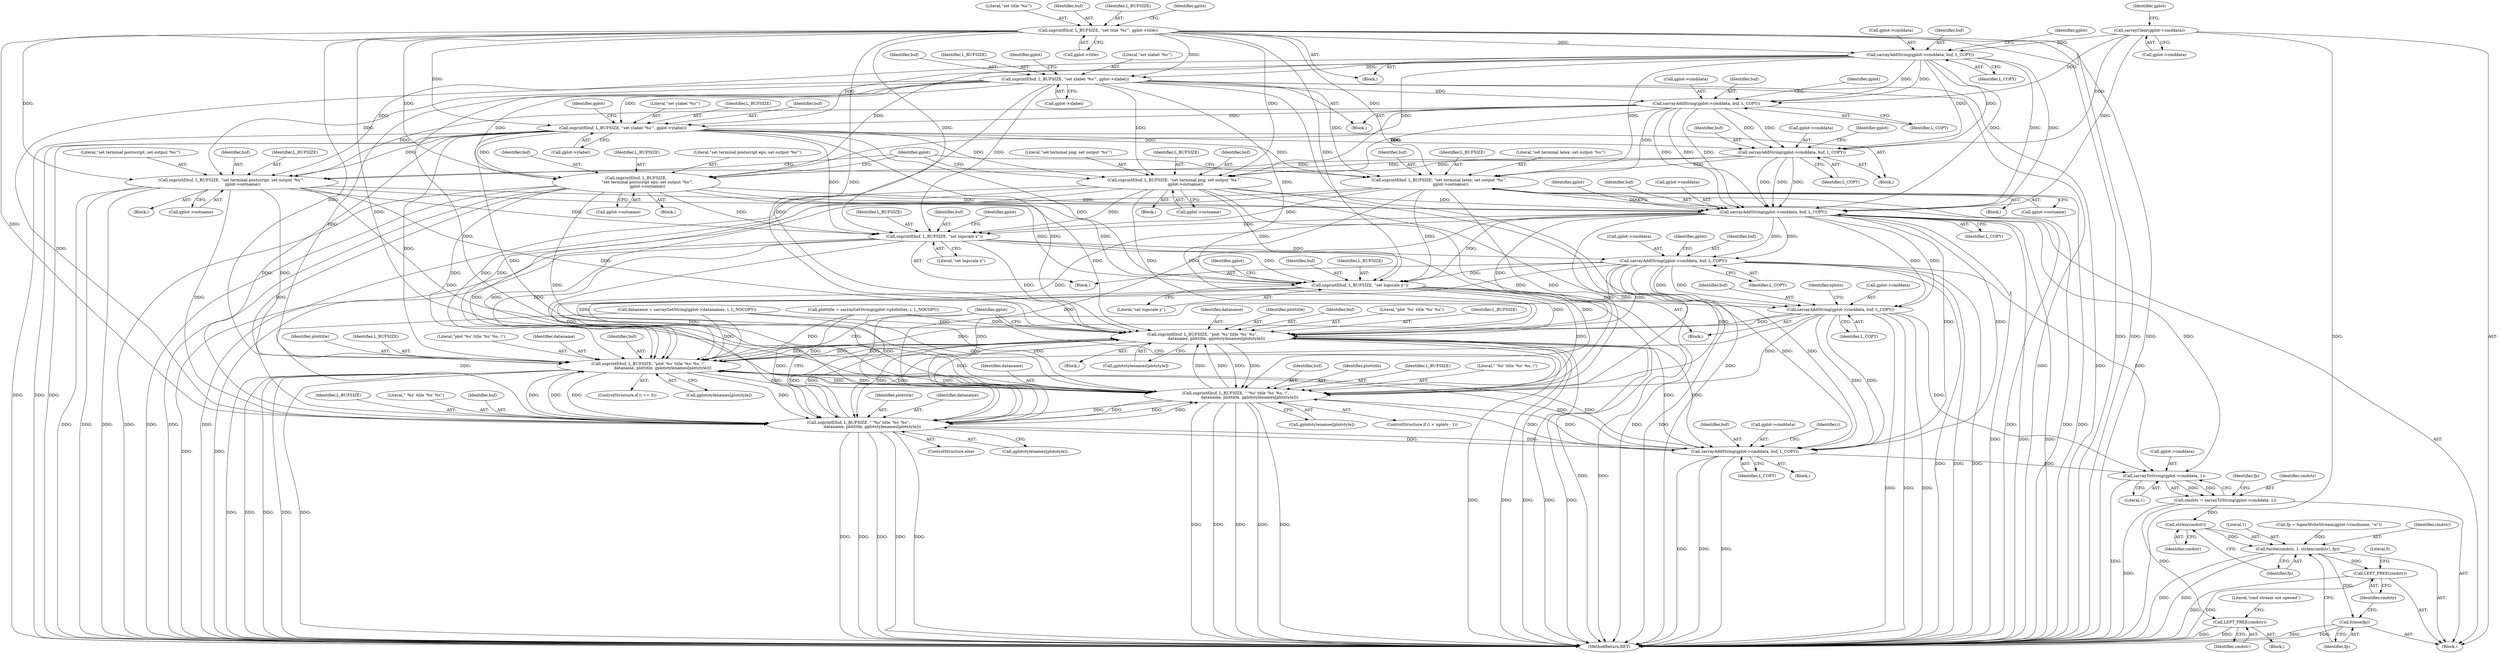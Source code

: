 digraph "0_leptonica_ee301cb2029db8a6289c5295daa42bba7715e99a_2@API" {
"1000173" [label="(Call,snprintf(buf, L_BUFSIZE, \"set ylabel '%s'\", gplot->ylabel))"];
"1000162" [label="(Call,sarrayAddString(gplot->cmddata, buf, L_COPY))"];
"1000128" [label="(Call,sarrayClear(gplot->cmddata))"];
"1000144" [label="(Call,sarrayAddString(gplot->cmddata, buf, L_COPY))"];
"1000137" [label="(Call,snprintf(buf, L_BUFSIZE, \"set title '%s'\", gplot->title))"];
"1000155" [label="(Call,snprintf(buf, L_BUFSIZE, \"set xlabel '%s'\", gplot->xlabel))"];
"1000180" [label="(Call,sarrayAddString(gplot->cmddata, buf, L_COPY))"];
"1000193" [label="(Call,snprintf(buf, L_BUFSIZE, \"set terminal png; set output '%s'\",\n                  gplot->outname))"];
"1000245" [label="(Call,sarrayAddString(gplot->cmddata, buf, L_COPY))"];
"1000264" [label="(Call,snprintf(buf, L_BUFSIZE, \"set logscale x\"))"];
"1000268" [label="(Call,sarrayAddString(gplot->cmddata, buf, L_COPY))"];
"1000287" [label="(Call,snprintf(buf, L_BUFSIZE, \"set logscale y\"))"];
"1000291" [label="(Call,sarrayAddString(gplot->cmddata, buf, L_COPY))"];
"1000341" [label="(Call,snprintf(buf, L_BUFSIZE, \"plot '%s' title '%s' %s\",\n                      dataname, plottitle, gplotstylenames[plotstyle]))"];
"1000356" [label="(Call,snprintf(buf, L_BUFSIZE, \"plot '%s' title '%s' %s, \\\",\n                      dataname, plottitle, gplotstylenames[plotstyle]))"];
"1000372" [label="(Call,snprintf(buf, L_BUFSIZE, \" '%s' title '%s' %s, \\\",\n                      dataname, plottitle, gplotstylenames[plotstyle]))"];
"1000382" [label="(Call,snprintf(buf, L_BUFSIZE, \" '%s' title '%s' %s\",\n                      dataname, plottitle, gplotstylenames[plotstyle]))"];
"1000391" [label="(Call,sarrayAddString(gplot->cmddata, buf, L_COPY))"];
"1000399" [label="(Call,sarrayToString(gplot->cmddata, 1))"];
"1000397" [label="(Call,cmdstr = sarrayToString(gplot->cmddata, 1))"];
"1000415" [label="(Call,LEPT_FREE(cmdstr))"];
"1000425" [label="(Call,strlen(cmdstr))"];
"1000422" [label="(Call,fwrite(cmdstr, 1, strlen(cmdstr), fp))"];
"1000428" [label="(Call,fclose(fp))"];
"1000430" [label="(Call,LEPT_FREE(cmdstr))"];
"1000208" [label="(Call,snprintf(buf, L_BUFSIZE, \"set terminal postscript; set output '%s'\",\n                  gplot->outname))"];
"1000223" [label="(Call,snprintf(buf, L_BUFSIZE,\n                  \"set terminal postscript eps; set output '%s'\",\n                  gplot->outname))"];
"1000238" [label="(Call,snprintf(buf, L_BUFSIZE, \"set terminal latex; set output '%s'\",\n                  gplot->outname))"];
"1000287" [label="(Call,snprintf(buf, L_BUFSIZE, \"set logscale y\"))"];
"1000148" [label="(Identifier,buf)"];
"1000195" [label="(Identifier,L_BUFSIZE)"];
"1000227" [label="(Call,gplot->outname)"];
"1000185" [label="(Identifier,L_COPY)"];
"1000429" [label="(Identifier,fp)"];
"1000387" [label="(Identifier,plottitle)"];
"1000155" [label="(Call,snprintf(buf, L_BUFSIZE, \"set xlabel '%s'\", gplot->xlabel))"];
"1000373" [label="(Identifier,buf)"];
"1000345" [label="(Identifier,dataname)"];
"1000293" [label="(Identifier,gplot)"];
"1000395" [label="(Identifier,buf)"];
"1000422" [label="(Call,fwrite(cmdstr, 1, strlen(cmdstr), fp))"];
"1000346" [label="(Identifier,plottitle)"];
"1000397" [label="(Call,cmdstr = sarrayToString(gplot->cmddata, 1))"];
"1000152" [label="(Identifier,gplot)"];
"1000357" [label="(Identifier,buf)"];
"1000377" [label="(Identifier,plottitle)"];
"1000240" [label="(Identifier,L_BUFSIZE)"];
"1000374" [label="(Identifier,L_BUFSIZE)"];
"1000177" [label="(Call,gplot->ylabel)"];
"1000272" [label="(Identifier,buf)"];
"1000295" [label="(Identifier,buf)"];
"1000425" [label="(Call,strlen(cmdstr))"];
"1000290" [label="(Literal,\"set logscale y\")"];
"1000386" [label="(Identifier,dataname)"];
"1000207" [label="(Block,)"];
"1000392" [label="(Call,gplot->cmddata)"];
"1000291" [label="(Call,sarrayAddString(gplot->cmddata, buf, L_COPY))"];
"1000384" [label="(Identifier,L_BUFSIZE)"];
"1000385" [label="(Literal,\" '%s' title '%s' %s\")"];
"1000273" [label="(Identifier,L_COPY)"];
"1000407" [label="(Identifier,fp)"];
"1000375" [label="(Literal,\" '%s' title '%s' %s, \\\")"];
"1000167" [label="(Identifier,L_COPY)"];
"1000157" [label="(Identifier,L_BUFSIZE)"];
"1000423" [label="(Identifier,cmdstr)"];
"1000172" [label="(Block,)"];
"1000154" [label="(Block,)"];
"1000193" [label="(Call,snprintf(buf, L_BUFSIZE, \"set terminal png; set output '%s'\",\n                  gplot->outname))"];
"1000321" [label="(Call,dataname = sarrayGetString(gplot->datanames, i, L_NOCOPY))"];
"1000182" [label="(Identifier,gplot)"];
"1000176" [label="(Literal,\"set ylabel '%s'\")"];
"1000361" [label="(Identifier,plottitle)"];
"1000296" [label="(Identifier,L_COPY)"];
"1000342" [label="(Identifier,buf)"];
"1000211" [label="(Literal,\"set terminal postscript; set output '%s'\")"];
"1000139" [label="(Identifier,L_BUFSIZE)"];
"1000225" [label="(Identifier,L_BUFSIZE)"];
"1000433" [label="(Literal,0)"];
"1000366" [label="(ControlStructure,if (i < nplots - 1))"];
"1000162" [label="(Call,sarrayAddString(gplot->cmddata, buf, L_COPY))"];
"1000383" [label="(Identifier,buf)"];
"1000267" [label="(Literal,\"set logscale x\")"];
"1000358" [label="(Identifier,L_BUFSIZE)"];
"1000288" [label="(Identifier,buf)"];
"1000250" [label="(Identifier,L_COPY)"];
"1000164" [label="(Identifier,gplot)"];
"1000382" [label="(Call,snprintf(buf, L_BUFSIZE, \" '%s' title '%s' %s\",\n                      dataname, plottitle, gplotstylenames[plotstyle]))"];
"1000352" [label="(ControlStructure,if (i == 0))"];
"1000238" [label="(Call,snprintf(buf, L_BUFSIZE, \"set terminal latex; set output '%s'\",\n                  gplot->outname))"];
"1000222" [label="(Block,)"];
"1000341" [label="(Call,snprintf(buf, L_BUFSIZE, \"plot '%s' title '%s' %s\",\n                      dataname, plottitle, gplotstylenames[plotstyle]))"];
"1000146" [label="(Identifier,gplot)"];
"1000359" [label="(Literal,\"plot '%s' title '%s' %s, \\\")"];
"1000255" [label="(Identifier,gplot)"];
"1000393" [label="(Identifier,gplot)"];
"1000194" [label="(Identifier,buf)"];
"1000431" [label="(Identifier,cmdstr)"];
"1000400" [label="(Call,gplot->cmddata)"];
"1000376" [label="(Identifier,dataname)"];
"1000129" [label="(Call,gplot->cmddata)"];
"1000430" [label="(Call,LEPT_FREE(cmdstr))"];
"1000415" [label="(Call,LEPT_FREE(cmdstr))"];
"1000197" [label="(Call,gplot->outname)"];
"1000344" [label="(Literal,\"plot '%s' title '%s' %s\")"];
"1000128" [label="(Call,sarrayClear(gplot->cmddata))"];
"1000268" [label="(Call,sarrayAddString(gplot->cmddata, buf, L_COPY))"];
"1000372" [label="(Call,snprintf(buf, L_BUFSIZE, \" '%s' title '%s' %s, \\\",\n                      dataname, plottitle, gplotstylenames[plotstyle]))"];
"1000414" [label="(Block,)"];
"1000416" [label="(Identifier,cmdstr)"];
"1000362" [label="(Call,gplotstylenames[plotstyle])"];
"1000249" [label="(Identifier,buf)"];
"1000298" [label="(Identifier,nplots)"];
"1000226" [label="(Literal,\"set terminal postscript eps; set output '%s'\")"];
"1000170" [label="(Identifier,gplot)"];
"1000237" [label="(Block,)"];
"1000159" [label="(Call,gplot->xlabel)"];
"1000192" [label="(Block,)"];
"1000140" [label="(Literal,\"set title '%s'\")"];
"1000241" [label="(Literal,\"set terminal latex; set output '%s'\")"];
"1000427" [label="(Identifier,fp)"];
"1000209" [label="(Identifier,buf)"];
"1000145" [label="(Call,gplot->cmddata)"];
"1000265" [label="(Identifier,buf)"];
"1000180" [label="(Call,sarrayAddString(gplot->cmddata, buf, L_COPY))"];
"1000181" [label="(Call,gplot->cmddata)"];
"1000424" [label="(Literal,1)"];
"1000137" [label="(Call,snprintf(buf, L_BUFSIZE, \"set title '%s'\", gplot->title))"];
"1000356" [label="(Call,snprintf(buf, L_BUFSIZE, \"plot '%s' title '%s' %s, \\\",\n                      dataname, plottitle, gplotstylenames[plotstyle]))"];
"1000173" [label="(Call,snprintf(buf, L_BUFSIZE, \"set ylabel '%s'\", gplot->ylabel))"];
"1000381" [label="(ControlStructure,else)"];
"1000343" [label="(Identifier,L_BUFSIZE)"];
"1000286" [label="(Block,)"];
"1000158" [label="(Literal,\"set xlabel '%s'\")"];
"1000347" [label="(Call,gplotstylenames[plotstyle])"];
"1000210" [label="(Identifier,L_BUFSIZE)"];
"1000391" [label="(Call,sarrayAddString(gplot->cmddata, buf, L_COPY))"];
"1000312" [label="(Block,)"];
"1000403" [label="(Literal,1)"];
"1000434" [label="(MethodReturn,RET)"];
"1000189" [label="(Identifier,gplot)"];
"1000399" [label="(Call,sarrayToString(gplot->cmddata, 1))"];
"1000269" [label="(Call,gplot->cmddata)"];
"1000246" [label="(Call,gplot->cmddata)"];
"1000138" [label="(Identifier,buf)"];
"1000245" [label="(Call,sarrayAddString(gplot->cmddata, buf, L_COPY))"];
"1000175" [label="(Identifier,L_BUFSIZE)"];
"1000340" [label="(Block,)"];
"1000208" [label="(Call,snprintf(buf, L_BUFSIZE, \"set terminal postscript; set output '%s'\",\n                  gplot->outname))"];
"1000163" [label="(Call,gplot->cmddata)"];
"1000149" [label="(Identifier,L_COPY)"];
"1000109" [label="(Block,)"];
"1000196" [label="(Literal,\"set terminal png; set output '%s'\")"];
"1000278" [label="(Identifier,gplot)"];
"1000426" [label="(Identifier,cmdstr)"];
"1000224" [label="(Identifier,buf)"];
"1000174" [label="(Identifier,buf)"];
"1000398" [label="(Identifier,cmdstr)"];
"1000360" [label="(Identifier,dataname)"];
"1000311" [label="(Identifier,i)"];
"1000166" [label="(Identifier,buf)"];
"1000270" [label="(Identifier,gplot)"];
"1000419" [label="(Literal,\"cmd stream not opened\")"];
"1000239" [label="(Identifier,buf)"];
"1000406" [label="(Call,fp = fopenWriteStream(gplot->cmdname, \"w\"))"];
"1000378" [label="(Call,gplotstylenames[plotstyle])"];
"1000313" [label="(Call,plottitle = sarrayGetString(gplot->plottitles, i, L_NOCOPY))"];
"1000388" [label="(Call,gplotstylenames[plotstyle])"];
"1000144" [label="(Call,sarrayAddString(gplot->cmddata, buf, L_COPY))"];
"1000242" [label="(Call,gplot->outname)"];
"1000289" [label="(Identifier,L_BUFSIZE)"];
"1000264" [label="(Call,snprintf(buf, L_BUFSIZE, \"set logscale x\"))"];
"1000396" [label="(Identifier,L_COPY)"];
"1000428" [label="(Call,fclose(fp))"];
"1000212" [label="(Call,gplot->outname)"];
"1000292" [label="(Call,gplot->cmddata)"];
"1000141" [label="(Call,gplot->title)"];
"1000156" [label="(Identifier,buf)"];
"1000247" [label="(Identifier,gplot)"];
"1000266" [label="(Identifier,L_BUFSIZE)"];
"1000263" [label="(Block,)"];
"1000184" [label="(Identifier,buf)"];
"1000223" [label="(Call,snprintf(buf, L_BUFSIZE,\n                  \"set terminal postscript eps; set output '%s'\",\n                  gplot->outname))"];
"1000136" [label="(Block,)"];
"1000134" [label="(Identifier,gplot)"];
"1000173" -> "1000172"  [label="AST: "];
"1000173" -> "1000177"  [label="CFG: "];
"1000174" -> "1000173"  [label="AST: "];
"1000175" -> "1000173"  [label="AST: "];
"1000176" -> "1000173"  [label="AST: "];
"1000177" -> "1000173"  [label="AST: "];
"1000182" -> "1000173"  [label="CFG: "];
"1000173" -> "1000434"  [label="DDG: "];
"1000173" -> "1000434"  [label="DDG: "];
"1000173" -> "1000434"  [label="DDG: "];
"1000162" -> "1000173"  [label="DDG: "];
"1000144" -> "1000173"  [label="DDG: "];
"1000155" -> "1000173"  [label="DDG: "];
"1000137" -> "1000173"  [label="DDG: "];
"1000173" -> "1000180"  [label="DDG: "];
"1000173" -> "1000193"  [label="DDG: "];
"1000173" -> "1000208"  [label="DDG: "];
"1000173" -> "1000223"  [label="DDG: "];
"1000173" -> "1000238"  [label="DDG: "];
"1000173" -> "1000264"  [label="DDG: "];
"1000173" -> "1000287"  [label="DDG: "];
"1000173" -> "1000341"  [label="DDG: "];
"1000173" -> "1000356"  [label="DDG: "];
"1000173" -> "1000372"  [label="DDG: "];
"1000173" -> "1000382"  [label="DDG: "];
"1000162" -> "1000154"  [label="AST: "];
"1000162" -> "1000167"  [label="CFG: "];
"1000163" -> "1000162"  [label="AST: "];
"1000166" -> "1000162"  [label="AST: "];
"1000167" -> "1000162"  [label="AST: "];
"1000170" -> "1000162"  [label="CFG: "];
"1000128" -> "1000162"  [label="DDG: "];
"1000144" -> "1000162"  [label="DDG: "];
"1000144" -> "1000162"  [label="DDG: "];
"1000155" -> "1000162"  [label="DDG: "];
"1000162" -> "1000180"  [label="DDG: "];
"1000162" -> "1000180"  [label="DDG: "];
"1000162" -> "1000193"  [label="DDG: "];
"1000162" -> "1000208"  [label="DDG: "];
"1000162" -> "1000223"  [label="DDG: "];
"1000162" -> "1000238"  [label="DDG: "];
"1000162" -> "1000245"  [label="DDG: "];
"1000162" -> "1000245"  [label="DDG: "];
"1000162" -> "1000245"  [label="DDG: "];
"1000128" -> "1000109"  [label="AST: "];
"1000128" -> "1000129"  [label="CFG: "];
"1000129" -> "1000128"  [label="AST: "];
"1000134" -> "1000128"  [label="CFG: "];
"1000128" -> "1000434"  [label="DDG: "];
"1000128" -> "1000144"  [label="DDG: "];
"1000128" -> "1000180"  [label="DDG: "];
"1000128" -> "1000245"  [label="DDG: "];
"1000144" -> "1000136"  [label="AST: "];
"1000144" -> "1000149"  [label="CFG: "];
"1000145" -> "1000144"  [label="AST: "];
"1000148" -> "1000144"  [label="AST: "];
"1000149" -> "1000144"  [label="AST: "];
"1000152" -> "1000144"  [label="CFG: "];
"1000137" -> "1000144"  [label="DDG: "];
"1000144" -> "1000155"  [label="DDG: "];
"1000144" -> "1000180"  [label="DDG: "];
"1000144" -> "1000180"  [label="DDG: "];
"1000144" -> "1000193"  [label="DDG: "];
"1000144" -> "1000208"  [label="DDG: "];
"1000144" -> "1000223"  [label="DDG: "];
"1000144" -> "1000238"  [label="DDG: "];
"1000144" -> "1000245"  [label="DDG: "];
"1000144" -> "1000245"  [label="DDG: "];
"1000144" -> "1000245"  [label="DDG: "];
"1000137" -> "1000136"  [label="AST: "];
"1000137" -> "1000141"  [label="CFG: "];
"1000138" -> "1000137"  [label="AST: "];
"1000139" -> "1000137"  [label="AST: "];
"1000140" -> "1000137"  [label="AST: "];
"1000141" -> "1000137"  [label="AST: "];
"1000146" -> "1000137"  [label="CFG: "];
"1000137" -> "1000434"  [label="DDG: "];
"1000137" -> "1000434"  [label="DDG: "];
"1000137" -> "1000434"  [label="DDG: "];
"1000137" -> "1000155"  [label="DDG: "];
"1000137" -> "1000193"  [label="DDG: "];
"1000137" -> "1000208"  [label="DDG: "];
"1000137" -> "1000223"  [label="DDG: "];
"1000137" -> "1000238"  [label="DDG: "];
"1000137" -> "1000264"  [label="DDG: "];
"1000137" -> "1000287"  [label="DDG: "];
"1000137" -> "1000341"  [label="DDG: "];
"1000137" -> "1000356"  [label="DDG: "];
"1000137" -> "1000372"  [label="DDG: "];
"1000137" -> "1000382"  [label="DDG: "];
"1000155" -> "1000154"  [label="AST: "];
"1000155" -> "1000159"  [label="CFG: "];
"1000156" -> "1000155"  [label="AST: "];
"1000157" -> "1000155"  [label="AST: "];
"1000158" -> "1000155"  [label="AST: "];
"1000159" -> "1000155"  [label="AST: "];
"1000164" -> "1000155"  [label="CFG: "];
"1000155" -> "1000434"  [label="DDG: "];
"1000155" -> "1000434"  [label="DDG: "];
"1000155" -> "1000434"  [label="DDG: "];
"1000155" -> "1000193"  [label="DDG: "];
"1000155" -> "1000208"  [label="DDG: "];
"1000155" -> "1000223"  [label="DDG: "];
"1000155" -> "1000238"  [label="DDG: "];
"1000155" -> "1000264"  [label="DDG: "];
"1000155" -> "1000287"  [label="DDG: "];
"1000155" -> "1000341"  [label="DDG: "];
"1000155" -> "1000356"  [label="DDG: "];
"1000155" -> "1000372"  [label="DDG: "];
"1000155" -> "1000382"  [label="DDG: "];
"1000180" -> "1000172"  [label="AST: "];
"1000180" -> "1000185"  [label="CFG: "];
"1000181" -> "1000180"  [label="AST: "];
"1000184" -> "1000180"  [label="AST: "];
"1000185" -> "1000180"  [label="AST: "];
"1000189" -> "1000180"  [label="CFG: "];
"1000180" -> "1000193"  [label="DDG: "];
"1000180" -> "1000208"  [label="DDG: "];
"1000180" -> "1000223"  [label="DDG: "];
"1000180" -> "1000238"  [label="DDG: "];
"1000180" -> "1000245"  [label="DDG: "];
"1000180" -> "1000245"  [label="DDG: "];
"1000180" -> "1000245"  [label="DDG: "];
"1000193" -> "1000192"  [label="AST: "];
"1000193" -> "1000197"  [label="CFG: "];
"1000194" -> "1000193"  [label="AST: "];
"1000195" -> "1000193"  [label="AST: "];
"1000196" -> "1000193"  [label="AST: "];
"1000197" -> "1000193"  [label="AST: "];
"1000247" -> "1000193"  [label="CFG: "];
"1000193" -> "1000434"  [label="DDG: "];
"1000193" -> "1000434"  [label="DDG: "];
"1000193" -> "1000434"  [label="DDG: "];
"1000193" -> "1000245"  [label="DDG: "];
"1000193" -> "1000264"  [label="DDG: "];
"1000193" -> "1000287"  [label="DDG: "];
"1000193" -> "1000341"  [label="DDG: "];
"1000193" -> "1000356"  [label="DDG: "];
"1000193" -> "1000372"  [label="DDG: "];
"1000193" -> "1000382"  [label="DDG: "];
"1000245" -> "1000109"  [label="AST: "];
"1000245" -> "1000250"  [label="CFG: "];
"1000246" -> "1000245"  [label="AST: "];
"1000249" -> "1000245"  [label="AST: "];
"1000250" -> "1000245"  [label="AST: "];
"1000255" -> "1000245"  [label="CFG: "];
"1000245" -> "1000434"  [label="DDG: "];
"1000245" -> "1000434"  [label="DDG: "];
"1000245" -> "1000434"  [label="DDG: "];
"1000208" -> "1000245"  [label="DDG: "];
"1000238" -> "1000245"  [label="DDG: "];
"1000223" -> "1000245"  [label="DDG: "];
"1000245" -> "1000264"  [label="DDG: "];
"1000245" -> "1000268"  [label="DDG: "];
"1000245" -> "1000268"  [label="DDG: "];
"1000245" -> "1000287"  [label="DDG: "];
"1000245" -> "1000291"  [label="DDG: "];
"1000245" -> "1000291"  [label="DDG: "];
"1000245" -> "1000341"  [label="DDG: "];
"1000245" -> "1000356"  [label="DDG: "];
"1000245" -> "1000372"  [label="DDG: "];
"1000245" -> "1000382"  [label="DDG: "];
"1000245" -> "1000391"  [label="DDG: "];
"1000245" -> "1000391"  [label="DDG: "];
"1000245" -> "1000399"  [label="DDG: "];
"1000264" -> "1000263"  [label="AST: "];
"1000264" -> "1000267"  [label="CFG: "];
"1000265" -> "1000264"  [label="AST: "];
"1000266" -> "1000264"  [label="AST: "];
"1000267" -> "1000264"  [label="AST: "];
"1000270" -> "1000264"  [label="CFG: "];
"1000264" -> "1000434"  [label="DDG: "];
"1000264" -> "1000434"  [label="DDG: "];
"1000223" -> "1000264"  [label="DDG: "];
"1000208" -> "1000264"  [label="DDG: "];
"1000238" -> "1000264"  [label="DDG: "];
"1000264" -> "1000268"  [label="DDG: "];
"1000264" -> "1000287"  [label="DDG: "];
"1000264" -> "1000341"  [label="DDG: "];
"1000264" -> "1000356"  [label="DDG: "];
"1000264" -> "1000372"  [label="DDG: "];
"1000264" -> "1000382"  [label="DDG: "];
"1000268" -> "1000263"  [label="AST: "];
"1000268" -> "1000273"  [label="CFG: "];
"1000269" -> "1000268"  [label="AST: "];
"1000272" -> "1000268"  [label="AST: "];
"1000273" -> "1000268"  [label="AST: "];
"1000278" -> "1000268"  [label="CFG: "];
"1000268" -> "1000434"  [label="DDG: "];
"1000268" -> "1000434"  [label="DDG: "];
"1000268" -> "1000434"  [label="DDG: "];
"1000268" -> "1000287"  [label="DDG: "];
"1000268" -> "1000291"  [label="DDG: "];
"1000268" -> "1000291"  [label="DDG: "];
"1000268" -> "1000341"  [label="DDG: "];
"1000268" -> "1000356"  [label="DDG: "];
"1000268" -> "1000372"  [label="DDG: "];
"1000268" -> "1000382"  [label="DDG: "];
"1000268" -> "1000391"  [label="DDG: "];
"1000268" -> "1000391"  [label="DDG: "];
"1000268" -> "1000399"  [label="DDG: "];
"1000287" -> "1000286"  [label="AST: "];
"1000287" -> "1000290"  [label="CFG: "];
"1000288" -> "1000287"  [label="AST: "];
"1000289" -> "1000287"  [label="AST: "];
"1000290" -> "1000287"  [label="AST: "];
"1000293" -> "1000287"  [label="CFG: "];
"1000287" -> "1000434"  [label="DDG: "];
"1000287" -> "1000434"  [label="DDG: "];
"1000223" -> "1000287"  [label="DDG: "];
"1000208" -> "1000287"  [label="DDG: "];
"1000238" -> "1000287"  [label="DDG: "];
"1000287" -> "1000291"  [label="DDG: "];
"1000287" -> "1000341"  [label="DDG: "];
"1000287" -> "1000356"  [label="DDG: "];
"1000287" -> "1000372"  [label="DDG: "];
"1000287" -> "1000382"  [label="DDG: "];
"1000291" -> "1000286"  [label="AST: "];
"1000291" -> "1000296"  [label="CFG: "];
"1000292" -> "1000291"  [label="AST: "];
"1000295" -> "1000291"  [label="AST: "];
"1000296" -> "1000291"  [label="AST: "];
"1000298" -> "1000291"  [label="CFG: "];
"1000291" -> "1000434"  [label="DDG: "];
"1000291" -> "1000434"  [label="DDG: "];
"1000291" -> "1000434"  [label="DDG: "];
"1000291" -> "1000341"  [label="DDG: "];
"1000291" -> "1000356"  [label="DDG: "];
"1000291" -> "1000372"  [label="DDG: "];
"1000291" -> "1000382"  [label="DDG: "];
"1000291" -> "1000391"  [label="DDG: "];
"1000291" -> "1000391"  [label="DDG: "];
"1000291" -> "1000399"  [label="DDG: "];
"1000341" -> "1000340"  [label="AST: "];
"1000341" -> "1000347"  [label="CFG: "];
"1000342" -> "1000341"  [label="AST: "];
"1000343" -> "1000341"  [label="AST: "];
"1000344" -> "1000341"  [label="AST: "];
"1000345" -> "1000341"  [label="AST: "];
"1000346" -> "1000341"  [label="AST: "];
"1000347" -> "1000341"  [label="AST: "];
"1000393" -> "1000341"  [label="CFG: "];
"1000341" -> "1000434"  [label="DDG: "];
"1000341" -> "1000434"  [label="DDG: "];
"1000341" -> "1000434"  [label="DDG: "];
"1000341" -> "1000434"  [label="DDG: "];
"1000341" -> "1000434"  [label="DDG: "];
"1000391" -> "1000341"  [label="DDG: "];
"1000223" -> "1000341"  [label="DDG: "];
"1000208" -> "1000341"  [label="DDG: "];
"1000238" -> "1000341"  [label="DDG: "];
"1000372" -> "1000341"  [label="DDG: "];
"1000372" -> "1000341"  [label="DDG: "];
"1000382" -> "1000341"  [label="DDG: "];
"1000382" -> "1000341"  [label="DDG: "];
"1000356" -> "1000341"  [label="DDG: "];
"1000356" -> "1000341"  [label="DDG: "];
"1000321" -> "1000341"  [label="DDG: "];
"1000313" -> "1000341"  [label="DDG: "];
"1000341" -> "1000356"  [label="DDG: "];
"1000341" -> "1000356"  [label="DDG: "];
"1000341" -> "1000372"  [label="DDG: "];
"1000341" -> "1000372"  [label="DDG: "];
"1000341" -> "1000382"  [label="DDG: "];
"1000341" -> "1000382"  [label="DDG: "];
"1000341" -> "1000391"  [label="DDG: "];
"1000356" -> "1000352"  [label="AST: "];
"1000356" -> "1000362"  [label="CFG: "];
"1000357" -> "1000356"  [label="AST: "];
"1000358" -> "1000356"  [label="AST: "];
"1000359" -> "1000356"  [label="AST: "];
"1000360" -> "1000356"  [label="AST: "];
"1000361" -> "1000356"  [label="AST: "];
"1000362" -> "1000356"  [label="AST: "];
"1000393" -> "1000356"  [label="CFG: "];
"1000356" -> "1000434"  [label="DDG: "];
"1000356" -> "1000434"  [label="DDG: "];
"1000356" -> "1000434"  [label="DDG: "];
"1000356" -> "1000434"  [label="DDG: "];
"1000356" -> "1000434"  [label="DDG: "];
"1000391" -> "1000356"  [label="DDG: "];
"1000223" -> "1000356"  [label="DDG: "];
"1000208" -> "1000356"  [label="DDG: "];
"1000238" -> "1000356"  [label="DDG: "];
"1000372" -> "1000356"  [label="DDG: "];
"1000372" -> "1000356"  [label="DDG: "];
"1000382" -> "1000356"  [label="DDG: "];
"1000382" -> "1000356"  [label="DDG: "];
"1000321" -> "1000356"  [label="DDG: "];
"1000313" -> "1000356"  [label="DDG: "];
"1000356" -> "1000372"  [label="DDG: "];
"1000356" -> "1000372"  [label="DDG: "];
"1000356" -> "1000382"  [label="DDG: "];
"1000356" -> "1000382"  [label="DDG: "];
"1000356" -> "1000391"  [label="DDG: "];
"1000372" -> "1000366"  [label="AST: "];
"1000372" -> "1000378"  [label="CFG: "];
"1000373" -> "1000372"  [label="AST: "];
"1000374" -> "1000372"  [label="AST: "];
"1000375" -> "1000372"  [label="AST: "];
"1000376" -> "1000372"  [label="AST: "];
"1000377" -> "1000372"  [label="AST: "];
"1000378" -> "1000372"  [label="AST: "];
"1000393" -> "1000372"  [label="CFG: "];
"1000372" -> "1000434"  [label="DDG: "];
"1000372" -> "1000434"  [label="DDG: "];
"1000372" -> "1000434"  [label="DDG: "];
"1000372" -> "1000434"  [label="DDG: "];
"1000372" -> "1000434"  [label="DDG: "];
"1000391" -> "1000372"  [label="DDG: "];
"1000223" -> "1000372"  [label="DDG: "];
"1000208" -> "1000372"  [label="DDG: "];
"1000238" -> "1000372"  [label="DDG: "];
"1000382" -> "1000372"  [label="DDG: "];
"1000382" -> "1000372"  [label="DDG: "];
"1000321" -> "1000372"  [label="DDG: "];
"1000313" -> "1000372"  [label="DDG: "];
"1000372" -> "1000382"  [label="DDG: "];
"1000372" -> "1000382"  [label="DDG: "];
"1000372" -> "1000391"  [label="DDG: "];
"1000382" -> "1000381"  [label="AST: "];
"1000382" -> "1000388"  [label="CFG: "];
"1000383" -> "1000382"  [label="AST: "];
"1000384" -> "1000382"  [label="AST: "];
"1000385" -> "1000382"  [label="AST: "];
"1000386" -> "1000382"  [label="AST: "];
"1000387" -> "1000382"  [label="AST: "];
"1000388" -> "1000382"  [label="AST: "];
"1000393" -> "1000382"  [label="CFG: "];
"1000382" -> "1000434"  [label="DDG: "];
"1000382" -> "1000434"  [label="DDG: "];
"1000382" -> "1000434"  [label="DDG: "];
"1000382" -> "1000434"  [label="DDG: "];
"1000382" -> "1000434"  [label="DDG: "];
"1000391" -> "1000382"  [label="DDG: "];
"1000223" -> "1000382"  [label="DDG: "];
"1000208" -> "1000382"  [label="DDG: "];
"1000238" -> "1000382"  [label="DDG: "];
"1000321" -> "1000382"  [label="DDG: "];
"1000313" -> "1000382"  [label="DDG: "];
"1000382" -> "1000391"  [label="DDG: "];
"1000391" -> "1000312"  [label="AST: "];
"1000391" -> "1000396"  [label="CFG: "];
"1000392" -> "1000391"  [label="AST: "];
"1000395" -> "1000391"  [label="AST: "];
"1000396" -> "1000391"  [label="AST: "];
"1000311" -> "1000391"  [label="CFG: "];
"1000391" -> "1000434"  [label="DDG: "];
"1000391" -> "1000434"  [label="DDG: "];
"1000391" -> "1000434"  [label="DDG: "];
"1000391" -> "1000399"  [label="DDG: "];
"1000399" -> "1000397"  [label="AST: "];
"1000399" -> "1000403"  [label="CFG: "];
"1000400" -> "1000399"  [label="AST: "];
"1000403" -> "1000399"  [label="AST: "];
"1000397" -> "1000399"  [label="CFG: "];
"1000399" -> "1000434"  [label="DDG: "];
"1000399" -> "1000397"  [label="DDG: "];
"1000399" -> "1000397"  [label="DDG: "];
"1000397" -> "1000109"  [label="AST: "];
"1000398" -> "1000397"  [label="AST: "];
"1000407" -> "1000397"  [label="CFG: "];
"1000397" -> "1000434"  [label="DDG: "];
"1000397" -> "1000415"  [label="DDG: "];
"1000397" -> "1000425"  [label="DDG: "];
"1000415" -> "1000414"  [label="AST: "];
"1000415" -> "1000416"  [label="CFG: "];
"1000416" -> "1000415"  [label="AST: "];
"1000419" -> "1000415"  [label="CFG: "];
"1000415" -> "1000434"  [label="DDG: "];
"1000415" -> "1000434"  [label="DDG: "];
"1000425" -> "1000422"  [label="AST: "];
"1000425" -> "1000426"  [label="CFG: "];
"1000426" -> "1000425"  [label="AST: "];
"1000427" -> "1000425"  [label="CFG: "];
"1000425" -> "1000422"  [label="DDG: "];
"1000422" -> "1000109"  [label="AST: "];
"1000422" -> "1000427"  [label="CFG: "];
"1000423" -> "1000422"  [label="AST: "];
"1000424" -> "1000422"  [label="AST: "];
"1000427" -> "1000422"  [label="AST: "];
"1000429" -> "1000422"  [label="CFG: "];
"1000422" -> "1000434"  [label="DDG: "];
"1000422" -> "1000434"  [label="DDG: "];
"1000406" -> "1000422"  [label="DDG: "];
"1000422" -> "1000428"  [label="DDG: "];
"1000422" -> "1000430"  [label="DDG: "];
"1000428" -> "1000109"  [label="AST: "];
"1000428" -> "1000429"  [label="CFG: "];
"1000429" -> "1000428"  [label="AST: "];
"1000431" -> "1000428"  [label="CFG: "];
"1000428" -> "1000434"  [label="DDG: "];
"1000428" -> "1000434"  [label="DDG: "];
"1000430" -> "1000109"  [label="AST: "];
"1000430" -> "1000431"  [label="CFG: "];
"1000431" -> "1000430"  [label="AST: "];
"1000433" -> "1000430"  [label="CFG: "];
"1000430" -> "1000434"  [label="DDG: "];
"1000430" -> "1000434"  [label="DDG: "];
"1000208" -> "1000207"  [label="AST: "];
"1000208" -> "1000212"  [label="CFG: "];
"1000209" -> "1000208"  [label="AST: "];
"1000210" -> "1000208"  [label="AST: "];
"1000211" -> "1000208"  [label="AST: "];
"1000212" -> "1000208"  [label="AST: "];
"1000247" -> "1000208"  [label="CFG: "];
"1000208" -> "1000434"  [label="DDG: "];
"1000208" -> "1000434"  [label="DDG: "];
"1000208" -> "1000434"  [label="DDG: "];
"1000223" -> "1000222"  [label="AST: "];
"1000223" -> "1000227"  [label="CFG: "];
"1000224" -> "1000223"  [label="AST: "];
"1000225" -> "1000223"  [label="AST: "];
"1000226" -> "1000223"  [label="AST: "];
"1000227" -> "1000223"  [label="AST: "];
"1000247" -> "1000223"  [label="CFG: "];
"1000223" -> "1000434"  [label="DDG: "];
"1000223" -> "1000434"  [label="DDG: "];
"1000223" -> "1000434"  [label="DDG: "];
"1000238" -> "1000237"  [label="AST: "];
"1000238" -> "1000242"  [label="CFG: "];
"1000239" -> "1000238"  [label="AST: "];
"1000240" -> "1000238"  [label="AST: "];
"1000241" -> "1000238"  [label="AST: "];
"1000242" -> "1000238"  [label="AST: "];
"1000247" -> "1000238"  [label="CFG: "];
"1000238" -> "1000434"  [label="DDG: "];
"1000238" -> "1000434"  [label="DDG: "];
"1000238" -> "1000434"  [label="DDG: "];
}
